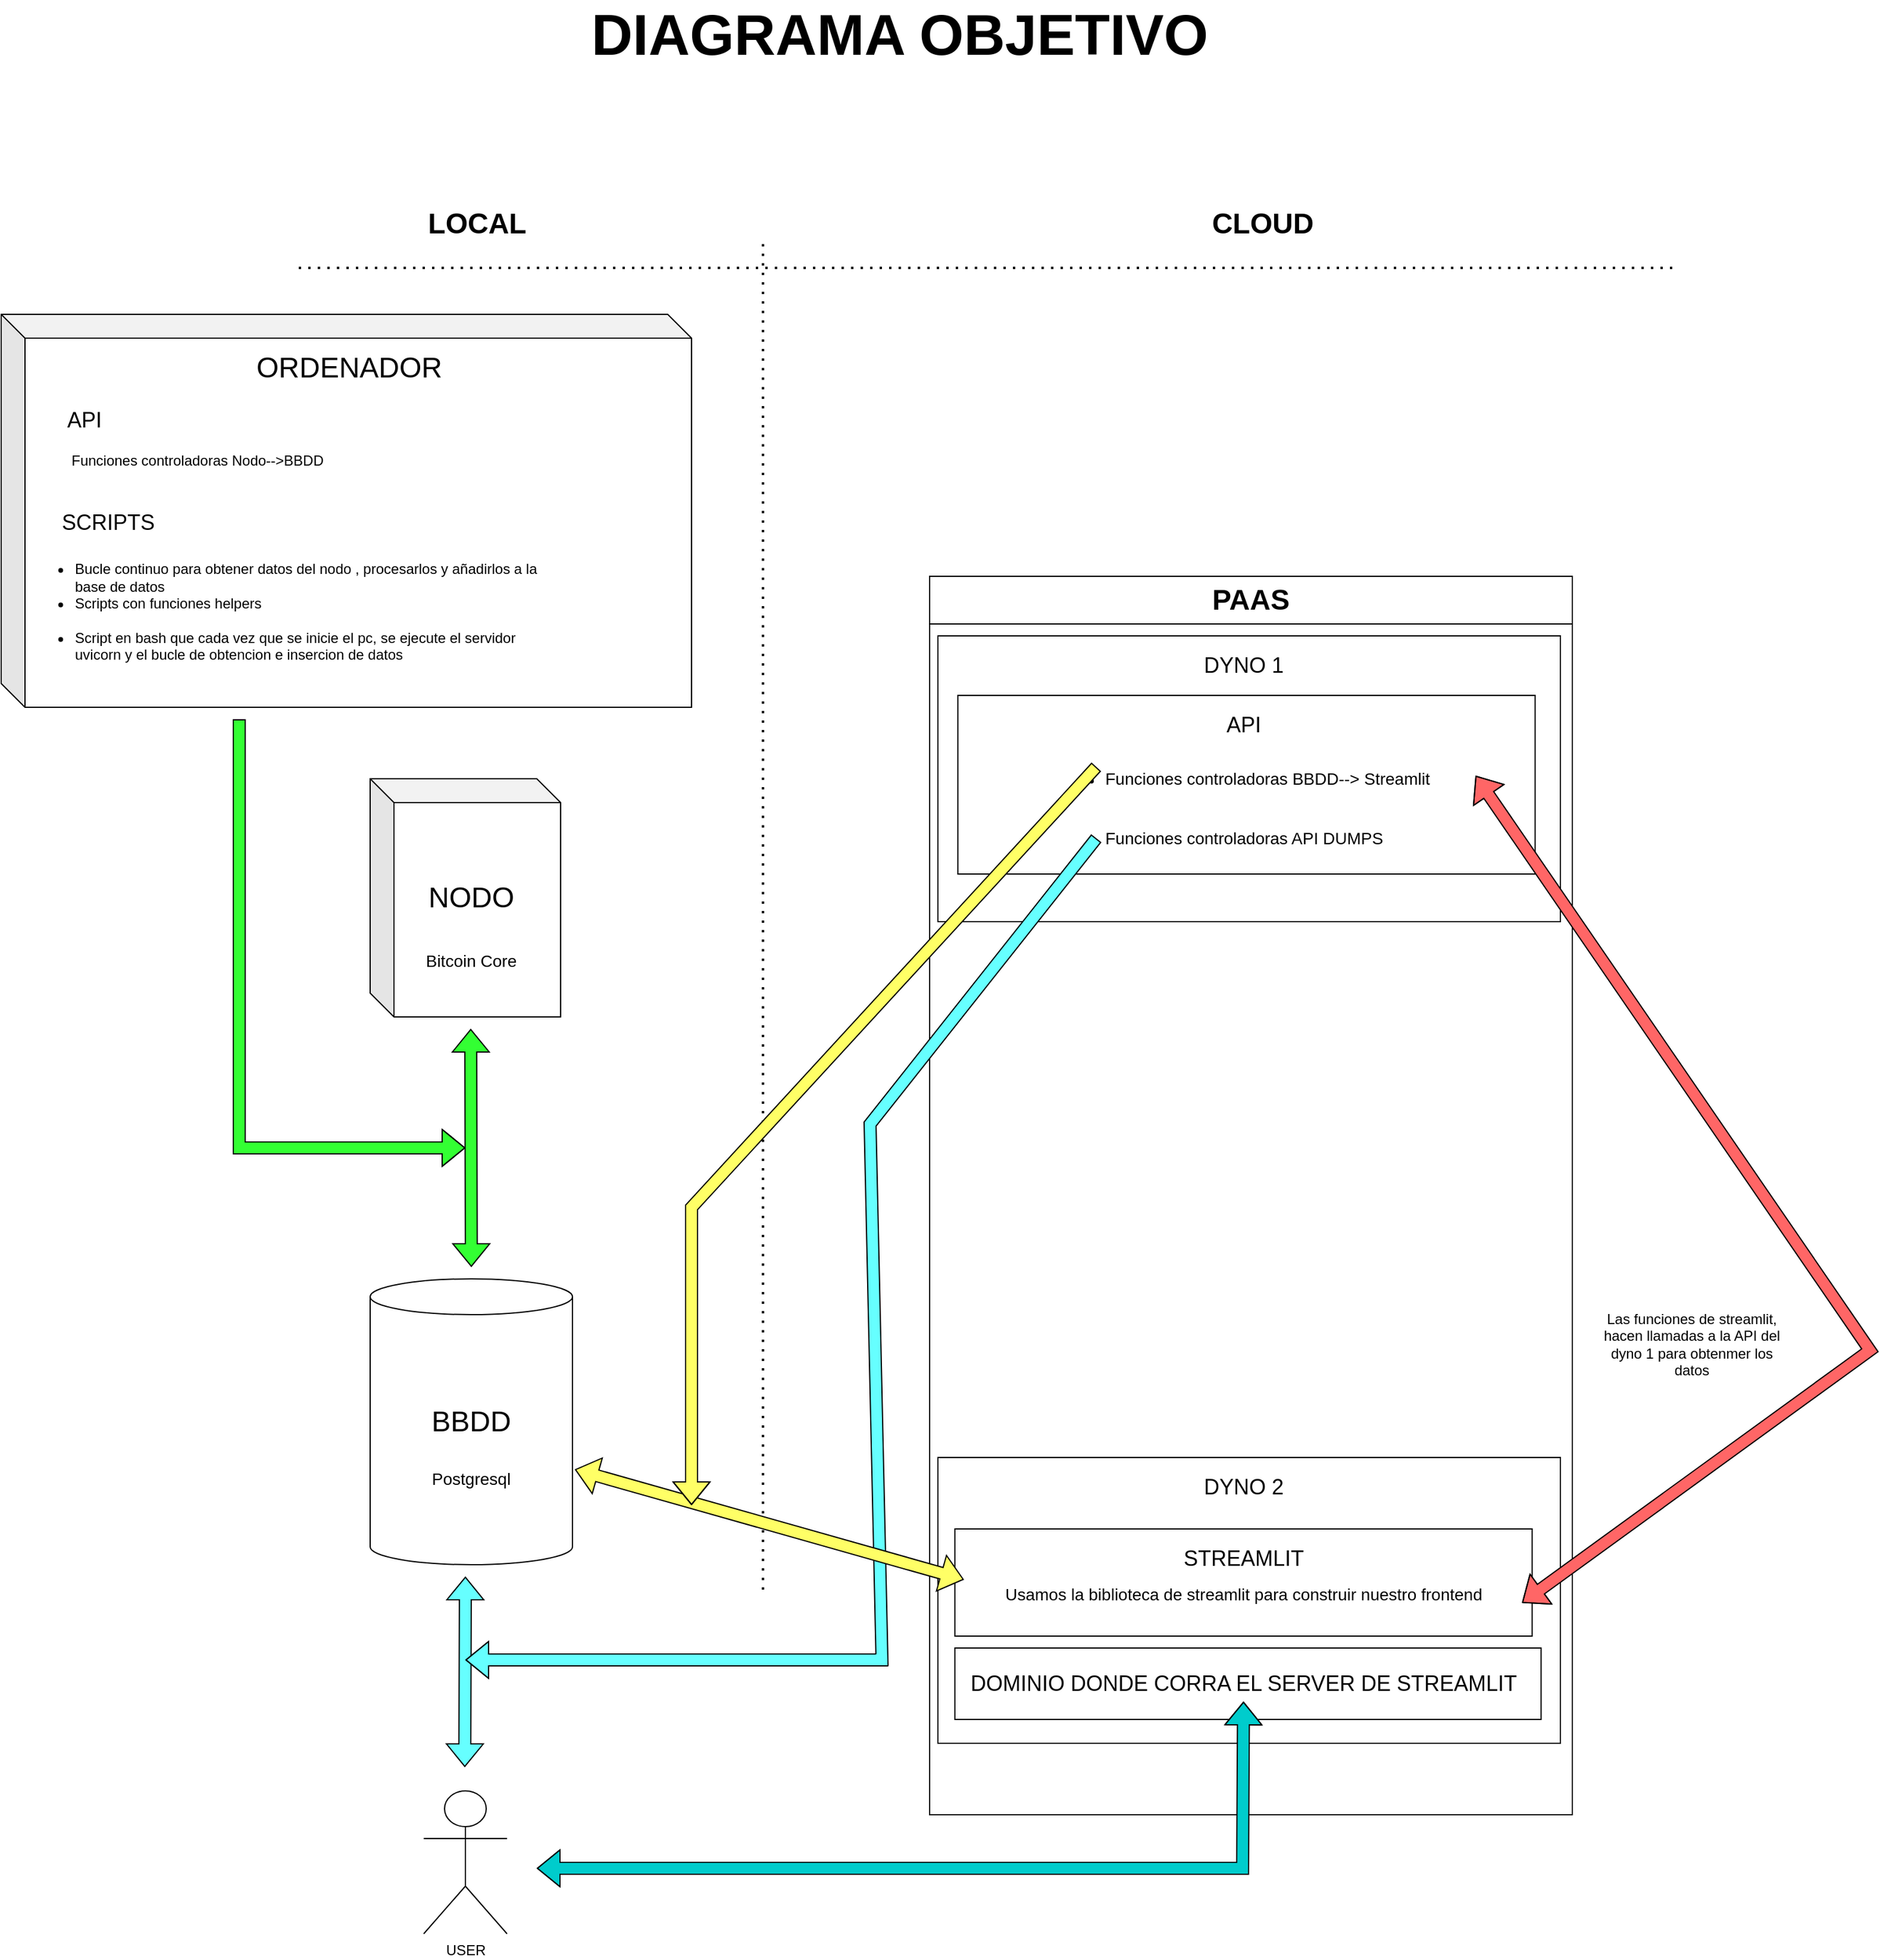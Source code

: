 <mxfile version="21.6.9" type="github">
  <diagram name="Página-1" id="vG8xQ2SYBGna7kwD-b1p">
    <mxGraphModel dx="1674" dy="1919" grid="1" gridSize="10" guides="1" tooltips="1" connect="1" arrows="1" fold="1" page="1" pageScale="1" pageWidth="827" pageHeight="1169" math="0" shadow="0">
      <root>
        <mxCell id="0" />
        <mxCell id="1" parent="0" />
        <mxCell id="fHllkxucUC9-bJpKMprw-2" value="" style="endArrow=none;dashed=1;html=1;dashPattern=1 3;strokeWidth=2;rounded=0;" edge="1" parent="1">
          <mxGeometry width="50" height="50" relative="1" as="geometry">
            <mxPoint x="680" y="381" as="sourcePoint" />
            <mxPoint x="680" y="-749" as="targetPoint" />
          </mxGeometry>
        </mxCell>
        <mxCell id="fHllkxucUC9-bJpKMprw-3" value="" style="shape=cylinder3;whiteSpace=wrap;html=1;boundedLbl=1;backgroundOutline=1;size=15;" vertex="1" parent="1">
          <mxGeometry x="350" y="120" width="170" height="240" as="geometry" />
        </mxCell>
        <mxCell id="fHllkxucUC9-bJpKMprw-4" value="&lt;font style=&quot;font-size: 24px;&quot;&gt;&lt;b&gt;LOCAL&lt;/b&gt;&lt;/font&gt;" style="text;html=1;strokeColor=none;fillColor=none;align=center;verticalAlign=middle;whiteSpace=wrap;rounded=0;" vertex="1" parent="1">
          <mxGeometry x="410" y="-781" width="60" height="30" as="geometry" />
        </mxCell>
        <mxCell id="fHllkxucUC9-bJpKMprw-5" value="&lt;span style=&quot;font-size: 24px;&quot;&gt;&lt;b&gt;CLOUD&lt;/b&gt;&lt;/span&gt;" style="text;html=1;strokeColor=none;fillColor=none;align=center;verticalAlign=middle;whiteSpace=wrap;rounded=0;" vertex="1" parent="1">
          <mxGeometry x="1070" y="-781" width="60" height="30" as="geometry" />
        </mxCell>
        <mxCell id="fHllkxucUC9-bJpKMprw-6" value="&lt;font style=&quot;font-size: 24px;&quot;&gt;BBDD&lt;/font&gt;" style="text;html=1;strokeColor=none;fillColor=none;align=center;verticalAlign=middle;whiteSpace=wrap;rounded=0;" vertex="1" parent="1">
          <mxGeometry x="405" y="225" width="60" height="30" as="geometry" />
        </mxCell>
        <mxCell id="fHllkxucUC9-bJpKMprw-7" value="" style="shape=cube;whiteSpace=wrap;html=1;boundedLbl=1;backgroundOutline=1;darkOpacity=0.05;darkOpacity2=0.1;size=20;" vertex="1" parent="1">
          <mxGeometry x="350" y="-300" width="160" height="200" as="geometry" />
        </mxCell>
        <mxCell id="fHllkxucUC9-bJpKMprw-8" value="&lt;font style=&quot;font-size: 24px;&quot;&gt;NODO&lt;/font&gt;" style="text;html=1;strokeColor=none;fillColor=none;align=center;verticalAlign=middle;whiteSpace=wrap;rounded=0;" vertex="1" parent="1">
          <mxGeometry x="405" y="-215" width="60" height="30" as="geometry" />
        </mxCell>
        <mxCell id="fHllkxucUC9-bJpKMprw-9" value="&lt;font style=&quot;font-size: 24px;&quot;&gt;PAAS&lt;/font&gt;" style="swimlane;whiteSpace=wrap;html=1;startSize=40;" vertex="1" parent="1">
          <mxGeometry x="820" y="-470" width="540" height="1040" as="geometry" />
        </mxCell>
        <mxCell id="fHllkxucUC9-bJpKMprw-39" value="" style="rounded=0;whiteSpace=wrap;html=1;" vertex="1" parent="fHllkxucUC9-bJpKMprw-9">
          <mxGeometry x="7" y="50" width="523" height="240" as="geometry" />
        </mxCell>
        <mxCell id="fHllkxucUC9-bJpKMprw-35" value="" style="rounded=0;whiteSpace=wrap;html=1;" vertex="1" parent="fHllkxucUC9-bJpKMprw-9">
          <mxGeometry x="7" y="740" width="523" height="240" as="geometry" />
        </mxCell>
        <mxCell id="fHllkxucUC9-bJpKMprw-10" value="" style="rounded=0;whiteSpace=wrap;html=1;" vertex="1" parent="fHllkxucUC9-bJpKMprw-9">
          <mxGeometry x="23.75" y="100" width="485" height="150" as="geometry" />
        </mxCell>
        <mxCell id="fHllkxucUC9-bJpKMprw-11" value="" style="rounded=0;whiteSpace=wrap;html=1;" vertex="1" parent="fHllkxucUC9-bJpKMprw-9">
          <mxGeometry x="21.25" y="900" width="492.5" height="60" as="geometry" />
        </mxCell>
        <mxCell id="fHllkxucUC9-bJpKMprw-12" value="&lt;font style=&quot;font-size: 18px;&quot;&gt;API&lt;/font&gt;" style="text;html=1;strokeColor=none;fillColor=none;align=center;verticalAlign=middle;whiteSpace=wrap;rounded=0;" vertex="1" parent="fHllkxucUC9-bJpKMprw-9">
          <mxGeometry x="233.75" y="110" width="60" height="30" as="geometry" />
        </mxCell>
        <mxCell id="fHllkxucUC9-bJpKMprw-13" value="&lt;ul&gt;&lt;li style=&quot;text-align: left;&quot;&gt;&lt;font style=&quot;font-size: 14px;&quot;&gt;Funciones controladoras BBDD--&amp;gt; Streamlit&lt;br&gt;&lt;br&gt;&lt;br&gt;&lt;/font&gt;&lt;/li&gt;&lt;li style=&quot;text-align: left;&quot;&gt;&lt;font style=&quot;font-size: 14px;&quot;&gt;Funciones controladoras API DUMPS&lt;/font&gt;&lt;/li&gt;&lt;/ul&gt;" style="text;html=1;strokeColor=none;fillColor=none;align=center;verticalAlign=middle;whiteSpace=wrap;rounded=0;movable=1;resizable=1;rotatable=1;deletable=1;editable=1;locked=0;connectable=1;" vertex="1" parent="fHllkxucUC9-bJpKMprw-9">
          <mxGeometry x="68.75" y="140" width="390" height="110" as="geometry" />
        </mxCell>
        <mxCell id="fHllkxucUC9-bJpKMprw-14" style="edgeStyle=orthogonalEdgeStyle;rounded=0;orthogonalLoop=1;jettySize=auto;html=1;exitX=0.5;exitY=1;exitDx=0;exitDy=0;" edge="1" parent="fHllkxucUC9-bJpKMprw-9" source="fHllkxucUC9-bJpKMprw-13" target="fHllkxucUC9-bJpKMprw-13">
          <mxGeometry relative="1" as="geometry" />
        </mxCell>
        <mxCell id="fHllkxucUC9-bJpKMprw-18" value="" style="rounded=0;whiteSpace=wrap;html=1;" vertex="1" parent="fHllkxucUC9-bJpKMprw-9">
          <mxGeometry x="21.25" y="800" width="485" height="90" as="geometry" />
        </mxCell>
        <mxCell id="fHllkxucUC9-bJpKMprw-19" value="&lt;span style=&quot;font-size: 18px;&quot;&gt;STREAMLIT&lt;/span&gt;" style="text;html=1;strokeColor=none;fillColor=none;align=center;verticalAlign=middle;whiteSpace=wrap;rounded=0;" vertex="1" parent="fHllkxucUC9-bJpKMprw-9">
          <mxGeometry x="203.75" y="810" width="120" height="30" as="geometry" />
        </mxCell>
        <mxCell id="fHllkxucUC9-bJpKMprw-20" value="&lt;div&gt;&lt;span style=&quot;font-size: 14px;&quot;&gt;Usamos la biblioteca de streamlit para construir nuestro frontend&lt;/span&gt;&lt;/div&gt;" style="text;html=1;strokeColor=none;fillColor=none;align=center;verticalAlign=middle;whiteSpace=wrap;rounded=0;" vertex="1" parent="fHllkxucUC9-bJpKMprw-9">
          <mxGeometry x="28.75" y="830" width="470" height="50" as="geometry" />
        </mxCell>
        <mxCell id="fHllkxucUC9-bJpKMprw-21" value="&lt;span style=&quot;font-size: 18px;&quot;&gt;DOMINIO DONDE CORRA EL SERVER DE STREAMLIT&lt;/span&gt;" style="text;html=1;strokeColor=none;fillColor=none;align=center;verticalAlign=middle;whiteSpace=wrap;rounded=0;" vertex="1" parent="fHllkxucUC9-bJpKMprw-9">
          <mxGeometry x="23.75" y="915" width="480" height="30" as="geometry" />
        </mxCell>
        <mxCell id="fHllkxucUC9-bJpKMprw-37" value="&lt;span style=&quot;font-size: 18px;&quot;&gt;DYNO 2&lt;/span&gt;" style="text;html=1;strokeColor=none;fillColor=none;align=center;verticalAlign=middle;whiteSpace=wrap;rounded=0;" vertex="1" parent="fHllkxucUC9-bJpKMprw-9">
          <mxGeometry x="203.75" y="750" width="120" height="30" as="geometry" />
        </mxCell>
        <mxCell id="fHllkxucUC9-bJpKMprw-38" value="&lt;span style=&quot;font-size: 18px;&quot;&gt;DYNO 1&lt;/span&gt;" style="text;html=1;strokeColor=none;fillColor=none;align=center;verticalAlign=middle;whiteSpace=wrap;rounded=0;" vertex="1" parent="fHllkxucUC9-bJpKMprw-9">
          <mxGeometry x="203.75" y="60" width="120" height="30" as="geometry" />
        </mxCell>
        <mxCell id="fHllkxucUC9-bJpKMprw-43" value="" style="shape=flexArrow;endArrow=classic;startArrow=classic;html=1;rounded=0;exitX=0.998;exitY=0.64;exitDx=0;exitDy=0;exitPerimeter=0;entryX=1;entryY=0.25;entryDx=0;entryDy=0;fillColor=#FF6666;" edge="1" parent="fHllkxucUC9-bJpKMprw-9" source="fHllkxucUC9-bJpKMprw-20" target="fHllkxucUC9-bJpKMprw-13">
          <mxGeometry width="100" height="100" relative="1" as="geometry">
            <mxPoint x="263.25" y="750.0" as="sourcePoint" />
            <mxPoint x="263.3" y="592.01" as="targetPoint" />
            <Array as="points">
              <mxPoint x="790" y="650" />
            </Array>
          </mxGeometry>
        </mxCell>
        <mxCell id="fHllkxucUC9-bJpKMprw-22" value="&lt;span style=&quot;font-size: 14px;&quot;&gt;Bitcoin Core&lt;/span&gt;" style="text;html=1;strokeColor=none;fillColor=none;align=center;verticalAlign=middle;whiteSpace=wrap;rounded=0;" vertex="1" parent="1">
          <mxGeometry x="380" y="-160" width="110" height="25" as="geometry" />
        </mxCell>
        <mxCell id="fHllkxucUC9-bJpKMprw-23" value="&lt;span style=&quot;font-size: 14px;&quot;&gt;Postgresql&lt;/span&gt;" style="text;html=1;strokeColor=none;fillColor=none;align=center;verticalAlign=middle;whiteSpace=wrap;rounded=0;" vertex="1" parent="1">
          <mxGeometry x="380" y="275" width="110" height="25" as="geometry" />
        </mxCell>
        <mxCell id="fHllkxucUC9-bJpKMprw-24" value="" style="shape=flexArrow;endArrow=classic;startArrow=classic;html=1;rounded=0;fillColor=#33FF33;" edge="1" parent="1">
          <mxGeometry width="100" height="100" relative="1" as="geometry">
            <mxPoint x="435" y="110" as="sourcePoint" />
            <mxPoint x="434.5" y="-90" as="targetPoint" />
          </mxGeometry>
        </mxCell>
        <mxCell id="fHllkxucUC9-bJpKMprw-27" value="USER" style="shape=umlActor;verticalLabelPosition=bottom;verticalAlign=top;html=1;outlineConnect=0;" vertex="1" parent="1">
          <mxGeometry x="395" y="550" width="70" height="120" as="geometry" />
        </mxCell>
        <mxCell id="fHllkxucUC9-bJpKMprw-28" value="" style="shape=flexArrow;endArrow=classic;startArrow=classic;html=1;rounded=0;fillColor=#66FFFF;" edge="1" parent="1">
          <mxGeometry width="100" height="100" relative="1" as="geometry">
            <mxPoint x="429.5" y="530" as="sourcePoint" />
            <mxPoint x="430" y="370" as="targetPoint" />
          </mxGeometry>
        </mxCell>
        <mxCell id="fHllkxucUC9-bJpKMprw-29" value="" style="endArrow=none;dashed=1;html=1;dashPattern=1 3;strokeWidth=2;rounded=0;" edge="1" parent="1">
          <mxGeometry width="50" height="50" relative="1" as="geometry">
            <mxPoint x="290" y="-729" as="sourcePoint" />
            <mxPoint x="1450" y="-729" as="targetPoint" />
          </mxGeometry>
        </mxCell>
        <mxCell id="fHllkxucUC9-bJpKMprw-30" value="" style="shape=flexArrow;endArrow=classic;startArrow=classic;html=1;rounded=0;fillColor=#00CCCC;entryX=0.5;entryY=1;entryDx=0;entryDy=0;" edge="1" parent="1" target="fHllkxucUC9-bJpKMprw-21">
          <mxGeometry width="100" height="100" relative="1" as="geometry">
            <mxPoint x="490" y="615" as="sourcePoint" />
            <mxPoint x="1083" y="385" as="targetPoint" />
            <Array as="points">
              <mxPoint x="1083" y="615" />
            </Array>
          </mxGeometry>
        </mxCell>
        <mxCell id="fHllkxucUC9-bJpKMprw-31" value="" style="shape=flexArrow;endArrow=classic;html=1;rounded=0;fillColor=#66FFFF;exitX=0.183;exitY=0.727;exitDx=0;exitDy=0;exitPerimeter=0;" edge="1" parent="1" source="fHllkxucUC9-bJpKMprw-13">
          <mxGeometry width="50" height="50" relative="1" as="geometry">
            <mxPoint x="780" as="sourcePoint" />
            <mxPoint x="430" y="440" as="targetPoint" />
            <Array as="points">
              <mxPoint x="770" y="-10" />
              <mxPoint x="780" y="440" />
            </Array>
          </mxGeometry>
        </mxCell>
        <mxCell id="fHllkxucUC9-bJpKMprw-32" value="" style="shape=flexArrow;endArrow=classic;startArrow=classic;html=1;rounded=0;entryX=0;entryY=0.25;entryDx=0;entryDy=0;fillColor=#FFFF66;exitX=1.012;exitY=0.667;exitDx=0;exitDy=0;exitPerimeter=0;" edge="1" parent="1" source="fHllkxucUC9-bJpKMprw-3" target="fHllkxucUC9-bJpKMprw-20">
          <mxGeometry width="100" height="100" relative="1" as="geometry">
            <mxPoint x="520" y="230" as="sourcePoint" />
            <mxPoint x="620" y="130" as="targetPoint" />
          </mxGeometry>
        </mxCell>
        <mxCell id="fHllkxucUC9-bJpKMprw-33" value="&lt;font style=&quot;font-size: 48px;&quot;&gt;&lt;b style=&quot;&quot;&gt;DIAGRAMA OBJETIVO&lt;/b&gt;&lt;/font&gt;" style="text;html=1;strokeColor=none;fillColor=none;align=center;verticalAlign=middle;whiteSpace=wrap;rounded=0;" vertex="1" parent="1">
          <mxGeometry x="465" y="-940" width="660" height="30" as="geometry" />
        </mxCell>
        <mxCell id="fHllkxucUC9-bJpKMprw-62" value="Las funciones de streamlit, hacen llamadas a la API del dyno 1 para obtenmer los datos" style="text;html=1;strokeColor=none;fillColor=none;align=center;verticalAlign=middle;whiteSpace=wrap;rounded=0;" vertex="1" parent="1">
          <mxGeometry x="1380" y="160" width="161.25" height="30" as="geometry" />
        </mxCell>
        <mxCell id="fHllkxucUC9-bJpKMprw-63" value="" style="shape=cube;whiteSpace=wrap;html=1;boundedLbl=1;backgroundOutline=1;darkOpacity=0.05;darkOpacity2=0.1;" vertex="1" parent="1">
          <mxGeometry x="40" y="-690" width="580" height="330" as="geometry" />
        </mxCell>
        <mxCell id="fHllkxucUC9-bJpKMprw-64" value="&lt;span style=&quot;font-size: 24px;&quot;&gt;ORDENADOR&lt;/span&gt;" style="text;html=1;strokeColor=none;fillColor=none;align=center;verticalAlign=middle;whiteSpace=wrap;rounded=0;" vertex="1" parent="1">
          <mxGeometry x="260" y="-660" width="145" height="30" as="geometry" />
        </mxCell>
        <mxCell id="fHllkxucUC9-bJpKMprw-65" style="edgeStyle=orthogonalEdgeStyle;rounded=0;orthogonalLoop=1;jettySize=auto;html=1;exitX=0.5;exitY=1;exitDx=0;exitDy=0;" edge="1" parent="1" source="fHllkxucUC9-bJpKMprw-64" target="fHllkxucUC9-bJpKMprw-64">
          <mxGeometry relative="1" as="geometry" />
        </mxCell>
        <mxCell id="fHllkxucUC9-bJpKMprw-69" value="Funciones controladoras Nodo--&amp;gt;BBDD" style="text;html=1;strokeColor=none;fillColor=none;align=center;verticalAlign=middle;whiteSpace=wrap;rounded=0;" vertex="1" parent="1">
          <mxGeometry x="80" y="-582" width="250" height="30" as="geometry" />
        </mxCell>
        <mxCell id="fHllkxucUC9-bJpKMprw-70" value="&lt;font style=&quot;font-size: 18px;&quot;&gt;API&lt;/font&gt;" style="text;html=1;strokeColor=none;fillColor=none;align=center;verticalAlign=middle;whiteSpace=wrap;rounded=0;" vertex="1" parent="1">
          <mxGeometry x="80" y="-616" width="60" height="30" as="geometry" />
        </mxCell>
        <mxCell id="fHllkxucUC9-bJpKMprw-71" value="" style="shape=flexArrow;endArrow=classic;html=1;rounded=0;fillColor=#33FF33;" edge="1" parent="1">
          <mxGeometry width="50" height="50" relative="1" as="geometry">
            <mxPoint x="240" y="-350" as="sourcePoint" />
            <mxPoint x="430" y="10" as="targetPoint" />
            <Array as="points">
              <mxPoint x="240" y="-190" />
              <mxPoint x="240" y="10" />
            </Array>
          </mxGeometry>
        </mxCell>
        <mxCell id="fHllkxucUC9-bJpKMprw-72" value="&lt;ul&gt;&lt;li&gt;&lt;font style=&quot;font-size: 12px;&quot;&gt;Bucle continuo para obtener datos del nodo , procesarlos y añadirlos a la base de datos&lt;/font&gt;&lt;/li&gt;&lt;li style=&quot;border-color: var(--border-color); text-align: left;&quot;&gt;&lt;font style=&quot;font-size: 12px;&quot;&gt;Scripts con funciones helpers&lt;br style=&quot;border-color: var(--border-color);&quot;&gt;&lt;br style=&quot;border-color: var(--border-color);&quot;&gt;&lt;/font&gt;&lt;/li&gt;&lt;li style=&quot;border-color: var(--border-color); text-align: left;&quot;&gt;&lt;span style=&quot;border-color: var(--border-color);&quot;&gt;&lt;font style=&quot;font-size: 12px;&quot;&gt;Script en bash que cada vez que se inicie el pc, se ejecute el servidor uvicorn y el bucle de obtencion e insercion de datos&amp;nbsp;&lt;/font&gt;&lt;/span&gt;&lt;/li&gt;&lt;/ul&gt;" style="text;html=1;strokeColor=none;fillColor=none;align=left;verticalAlign=middle;whiteSpace=wrap;rounded=0;" vertex="1" parent="1">
          <mxGeometry x="60" y="-490" width="440" height="100" as="geometry" />
        </mxCell>
        <mxCell id="fHllkxucUC9-bJpKMprw-73" value="&lt;font style=&quot;font-size: 18px;&quot;&gt;SCRIPTS&lt;/font&gt;" style="text;html=1;strokeColor=none;fillColor=none;align=center;verticalAlign=middle;whiteSpace=wrap;rounded=0;" vertex="1" parent="1">
          <mxGeometry x="100" y="-530" width="60" height="30" as="geometry" />
        </mxCell>
        <mxCell id="fHllkxucUC9-bJpKMprw-26" value="" style="shape=flexArrow;endArrow=classic;html=1;rounded=0;fillColor=#FFFF66;exitX=0.183;exitY=0.182;exitDx=0;exitDy=0;exitPerimeter=0;" edge="1" parent="1" source="fHllkxucUC9-bJpKMprw-13">
          <mxGeometry width="50" height="50" relative="1" as="geometry">
            <mxPoint x="890" y="-240" as="sourcePoint" />
            <mxPoint x="620" y="310" as="targetPoint" />
            <Array as="points">
              <mxPoint x="620" y="60" />
            </Array>
          </mxGeometry>
        </mxCell>
      </root>
    </mxGraphModel>
  </diagram>
</mxfile>
